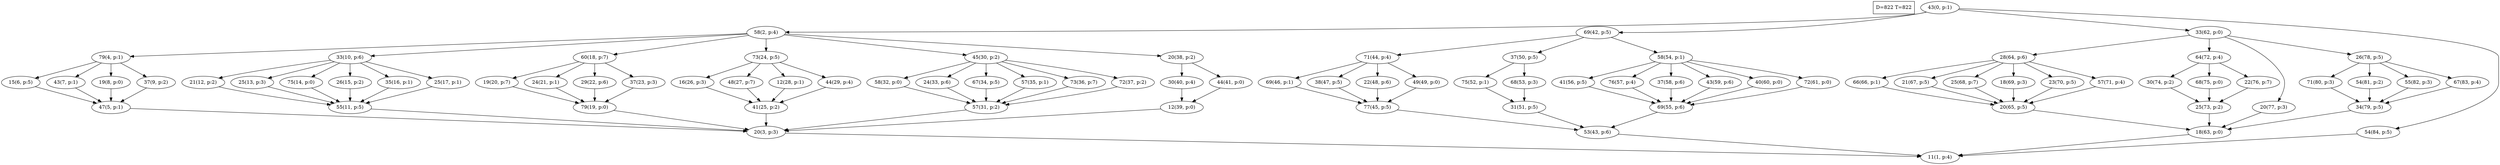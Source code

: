 digraph Task {
i [shape=box, label="D=822 T=822"]; 
0 [label="43(0, p:1)"];
1 [label="11(1, p:4)"];
2 [label="58(2, p:4)"];
3 [label="20(3, p:3)"];
4 [label="79(4, p:1)"];
5 [label="47(5, p:1)"];
6 [label="15(6, p:5)"];
7 [label="43(7, p:1)"];
8 [label="19(8, p:0)"];
9 [label="37(9, p:2)"];
10 [label="33(10, p:6)"];
11 [label="55(11, p:5)"];
12 [label="21(12, p:2)"];
13 [label="25(13, p:3)"];
14 [label="75(14, p:0)"];
15 [label="26(15, p:2)"];
16 [label="35(16, p:1)"];
17 [label="25(17, p:1)"];
18 [label="60(18, p:7)"];
19 [label="79(19, p:0)"];
20 [label="19(20, p:7)"];
21 [label="24(21, p:1)"];
22 [label="29(22, p:6)"];
23 [label="37(23, p:3)"];
24 [label="73(24, p:5)"];
25 [label="41(25, p:2)"];
26 [label="16(26, p:3)"];
27 [label="48(27, p:7)"];
28 [label="12(28, p:1)"];
29 [label="44(29, p:4)"];
30 [label="45(30, p:2)"];
31 [label="57(31, p:2)"];
32 [label="58(32, p:0)"];
33 [label="24(33, p:6)"];
34 [label="67(34, p:5)"];
35 [label="57(35, p:1)"];
36 [label="73(36, p:7)"];
37 [label="72(37, p:2)"];
38 [label="20(38, p:2)"];
39 [label="12(39, p:0)"];
40 [label="30(40, p:4)"];
41 [label="44(41, p:0)"];
42 [label="69(42, p:5)"];
43 [label="53(43, p:6)"];
44 [label="71(44, p:4)"];
45 [label="77(45, p:5)"];
46 [label="69(46, p:1)"];
47 [label="38(47, p:5)"];
48 [label="22(48, p:6)"];
49 [label="49(49, p:0)"];
50 [label="37(50, p:5)"];
51 [label="31(51, p:5)"];
52 [label="75(52, p:1)"];
53 [label="68(53, p:3)"];
54 [label="58(54, p:1)"];
55 [label="69(55, p:6)"];
56 [label="41(56, p:5)"];
57 [label="76(57, p:4)"];
58 [label="37(58, p:6)"];
59 [label="43(59, p:6)"];
60 [label="40(60, p:0)"];
61 [label="72(61, p:0)"];
62 [label="33(62, p:0)"];
63 [label="18(63, p:0)"];
64 [label="28(64, p:6)"];
65 [label="20(65, p:5)"];
66 [label="66(66, p:1)"];
67 [label="21(67, p:5)"];
68 [label="25(68, p:7)"];
69 [label="18(69, p:3)"];
70 [label="23(70, p:5)"];
71 [label="57(71, p:4)"];
72 [label="64(72, p:4)"];
73 [label="25(73, p:2)"];
74 [label="30(74, p:2)"];
75 [label="68(75, p:0)"];
76 [label="22(76, p:7)"];
77 [label="20(77, p:3)"];
78 [label="26(78, p:5)"];
79 [label="34(79, p:5)"];
80 [label="71(80, p:3)"];
81 [label="54(81, p:2)"];
82 [label="55(82, p:3)"];
83 [label="67(83, p:4)"];
84 [label="54(84, p:5)"];
0 -> 2;
0 -> 42;
0 -> 62;
0 -> 84;
2 -> 4;
2 -> 10;
2 -> 18;
2 -> 24;
2 -> 30;
2 -> 38;
3 -> 1;
4 -> 6;
4 -> 7;
4 -> 8;
4 -> 9;
5 -> 3;
6 -> 5;
7 -> 5;
8 -> 5;
9 -> 5;
10 -> 12;
10 -> 13;
10 -> 14;
10 -> 15;
10 -> 16;
10 -> 17;
11 -> 3;
12 -> 11;
13 -> 11;
14 -> 11;
15 -> 11;
16 -> 11;
17 -> 11;
18 -> 20;
18 -> 21;
18 -> 22;
18 -> 23;
19 -> 3;
20 -> 19;
21 -> 19;
22 -> 19;
23 -> 19;
24 -> 26;
24 -> 27;
24 -> 28;
24 -> 29;
25 -> 3;
26 -> 25;
27 -> 25;
28 -> 25;
29 -> 25;
30 -> 32;
30 -> 33;
30 -> 34;
30 -> 35;
30 -> 36;
30 -> 37;
31 -> 3;
32 -> 31;
33 -> 31;
34 -> 31;
35 -> 31;
36 -> 31;
37 -> 31;
38 -> 40;
38 -> 41;
39 -> 3;
40 -> 39;
41 -> 39;
42 -> 44;
42 -> 50;
42 -> 54;
43 -> 1;
44 -> 46;
44 -> 47;
44 -> 48;
44 -> 49;
45 -> 43;
46 -> 45;
47 -> 45;
48 -> 45;
49 -> 45;
50 -> 52;
50 -> 53;
51 -> 43;
52 -> 51;
53 -> 51;
54 -> 56;
54 -> 57;
54 -> 58;
54 -> 59;
54 -> 60;
54 -> 61;
55 -> 43;
56 -> 55;
57 -> 55;
58 -> 55;
59 -> 55;
60 -> 55;
61 -> 55;
62 -> 64;
62 -> 72;
62 -> 77;
62 -> 78;
63 -> 1;
64 -> 66;
64 -> 67;
64 -> 68;
64 -> 69;
64 -> 70;
64 -> 71;
65 -> 63;
66 -> 65;
67 -> 65;
68 -> 65;
69 -> 65;
70 -> 65;
71 -> 65;
72 -> 74;
72 -> 75;
72 -> 76;
73 -> 63;
74 -> 73;
75 -> 73;
76 -> 73;
77 -> 63;
78 -> 80;
78 -> 81;
78 -> 82;
78 -> 83;
79 -> 63;
80 -> 79;
81 -> 79;
82 -> 79;
83 -> 79;
84 -> 1;
}